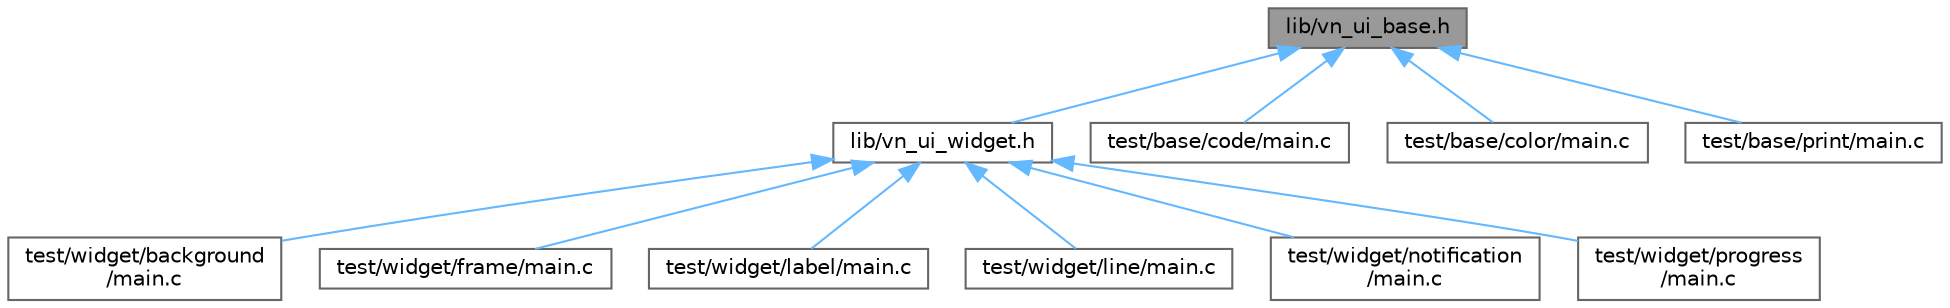 digraph "lib/vn_ui_base.h"
{
 // LATEX_PDF_SIZE
  bgcolor="transparent";
  edge [fontname=Helvetica,fontsize=10,labelfontname=Helvetica,labelfontsize=10];
  node [fontname=Helvetica,fontsize=10,shape=box,height=0.2,width=0.4];
  Node1 [id="Node000001",label="lib/vn_ui_base.h",height=0.2,width=0.4,color="gray40", fillcolor="grey60", style="filled", fontcolor="black",tooltip=" "];
  Node1 -> Node2 [id="edge1_Node000001_Node000002",dir="back",color="steelblue1",style="solid",tooltip=" "];
  Node2 [id="Node000002",label="lib/vn_ui_widget.h",height=0.2,width=0.4,color="grey40", fillcolor="white", style="filled",URL="$vn__ui__widget_8h.html",tooltip=" "];
  Node2 -> Node3 [id="edge2_Node000002_Node000003",dir="back",color="steelblue1",style="solid",tooltip=" "];
  Node3 [id="Node000003",label="test/widget/background\l/main.c",height=0.2,width=0.4,color="grey40", fillcolor="white", style="filled",URL="$widget_2background_2main_8c.html",tooltip=" "];
  Node2 -> Node4 [id="edge3_Node000002_Node000004",dir="back",color="steelblue1",style="solid",tooltip=" "];
  Node4 [id="Node000004",label="test/widget/frame/main.c",height=0.2,width=0.4,color="grey40", fillcolor="white", style="filled",URL="$widget_2frame_2main_8c.html",tooltip=" "];
  Node2 -> Node5 [id="edge4_Node000002_Node000005",dir="back",color="steelblue1",style="solid",tooltip=" "];
  Node5 [id="Node000005",label="test/widget/label/main.c",height=0.2,width=0.4,color="grey40", fillcolor="white", style="filled",URL="$widget_2label_2main_8c.html",tooltip=" "];
  Node2 -> Node6 [id="edge5_Node000002_Node000006",dir="back",color="steelblue1",style="solid",tooltip=" "];
  Node6 [id="Node000006",label="test/widget/line/main.c",height=0.2,width=0.4,color="grey40", fillcolor="white", style="filled",URL="$widget_2line_2main_8c.html",tooltip=" "];
  Node2 -> Node7 [id="edge6_Node000002_Node000007",dir="back",color="steelblue1",style="solid",tooltip=" "];
  Node7 [id="Node000007",label="test/widget/notification\l/main.c",height=0.2,width=0.4,color="grey40", fillcolor="white", style="filled",URL="$widget_2notification_2main_8c.html",tooltip=" "];
  Node2 -> Node8 [id="edge7_Node000002_Node000008",dir="back",color="steelblue1",style="solid",tooltip=" "];
  Node8 [id="Node000008",label="test/widget/progress\l/main.c",height=0.2,width=0.4,color="grey40", fillcolor="white", style="filled",URL="$widget_2progress_2main_8c.html",tooltip=" "];
  Node1 -> Node9 [id="edge8_Node000001_Node000009",dir="back",color="steelblue1",style="solid",tooltip=" "];
  Node9 [id="Node000009",label="test/base/code/main.c",height=0.2,width=0.4,color="grey40", fillcolor="white", style="filled",URL="$base_2code_2main_8c.html",tooltip=" "];
  Node1 -> Node10 [id="edge9_Node000001_Node000010",dir="back",color="steelblue1",style="solid",tooltip=" "];
  Node10 [id="Node000010",label="test/base/color/main.c",height=0.2,width=0.4,color="grey40", fillcolor="white", style="filled",URL="$base_2color_2main_8c.html",tooltip=" "];
  Node1 -> Node11 [id="edge10_Node000001_Node000011",dir="back",color="steelblue1",style="solid",tooltip=" "];
  Node11 [id="Node000011",label="test/base/print/main.c",height=0.2,width=0.4,color="grey40", fillcolor="white", style="filled",URL="$base_2print_2main_8c.html",tooltip=" "];
}
